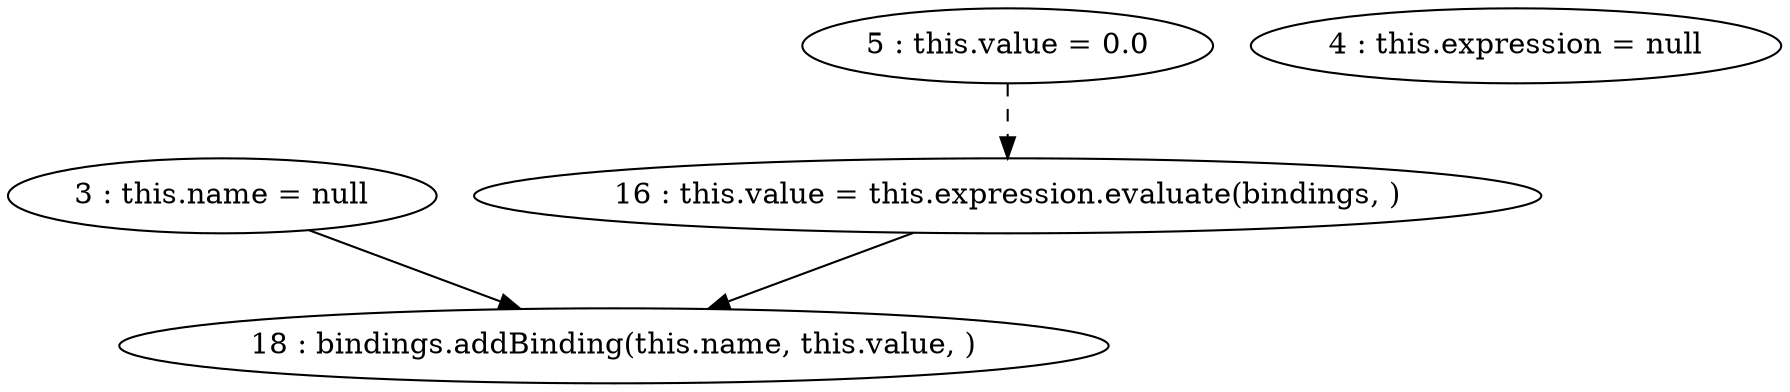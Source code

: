 digraph G {
"3 : this.name = null"
"3 : this.name = null" -> "18 : bindings.addBinding(this.name, this.value, )"
"4 : this.expression = null"
"5 : this.value = 0.0"
"5 : this.value = 0.0" -> "16 : this.value = this.expression.evaluate(bindings, )" [style=dashed]
"16 : this.value = this.expression.evaluate(bindings, )"
"16 : this.value = this.expression.evaluate(bindings, )" -> "18 : bindings.addBinding(this.name, this.value, )"
"18 : bindings.addBinding(this.name, this.value, )"
}